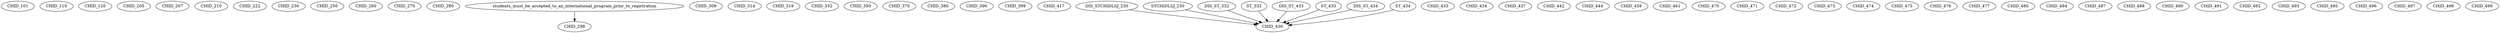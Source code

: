digraph G {
    CHID_101;
    CHID_110;
    CHID_120;
    CHID_205;
    CHID_207;
    CHID_210;
    CHID_222;
    CHID_230;
    CHID_250;
    CHID_260;
    CHID_270;
    CHID_280;
    edge [color=black];
    students_must_be_accepted_to_an_international_program_prior_to_registration -> CHID_298;
    CHID_309;
    CHID_314;
    CHID_319;
    CHID_332;
    CHID_350;
    CHID_370;
    CHID_380;
    CHID_390;
    CHID_399;
    CHID_417;
    edge [color=black];
    DIS_STCHIDLSJ_230 -> CHID_430;
    STCHIDLSJ_230 -> CHID_430;
    DIS_ST_332 -> CHID_430;
    ST_332 -> CHID_430;
    DIS_ST_433 -> CHID_430;
    ST_433 -> CHID_430;
    DIS_ST_434 -> CHID_430;
    ST_434 -> CHID_430;
    CHID_433;
    CHID_434;
    CHID_437;
    CHID_442;
    CHID_444;
    CHID_459;
    CHID_461;
    CHID_470;
    CHID_471;
    CHID_472;
    CHID_473;
    CHID_474;
    CHID_475;
    CHID_476;
    CHID_477;
    CHID_480;
    CHID_484;
    CHID_487;
    CHID_488;
    CHID_490;
    CHID_491;
    CHID_492;
    CHID_493;
    CHID_495;
    CHID_496;
    CHID_497;
    CHID_498;
    CHID_499;
}
